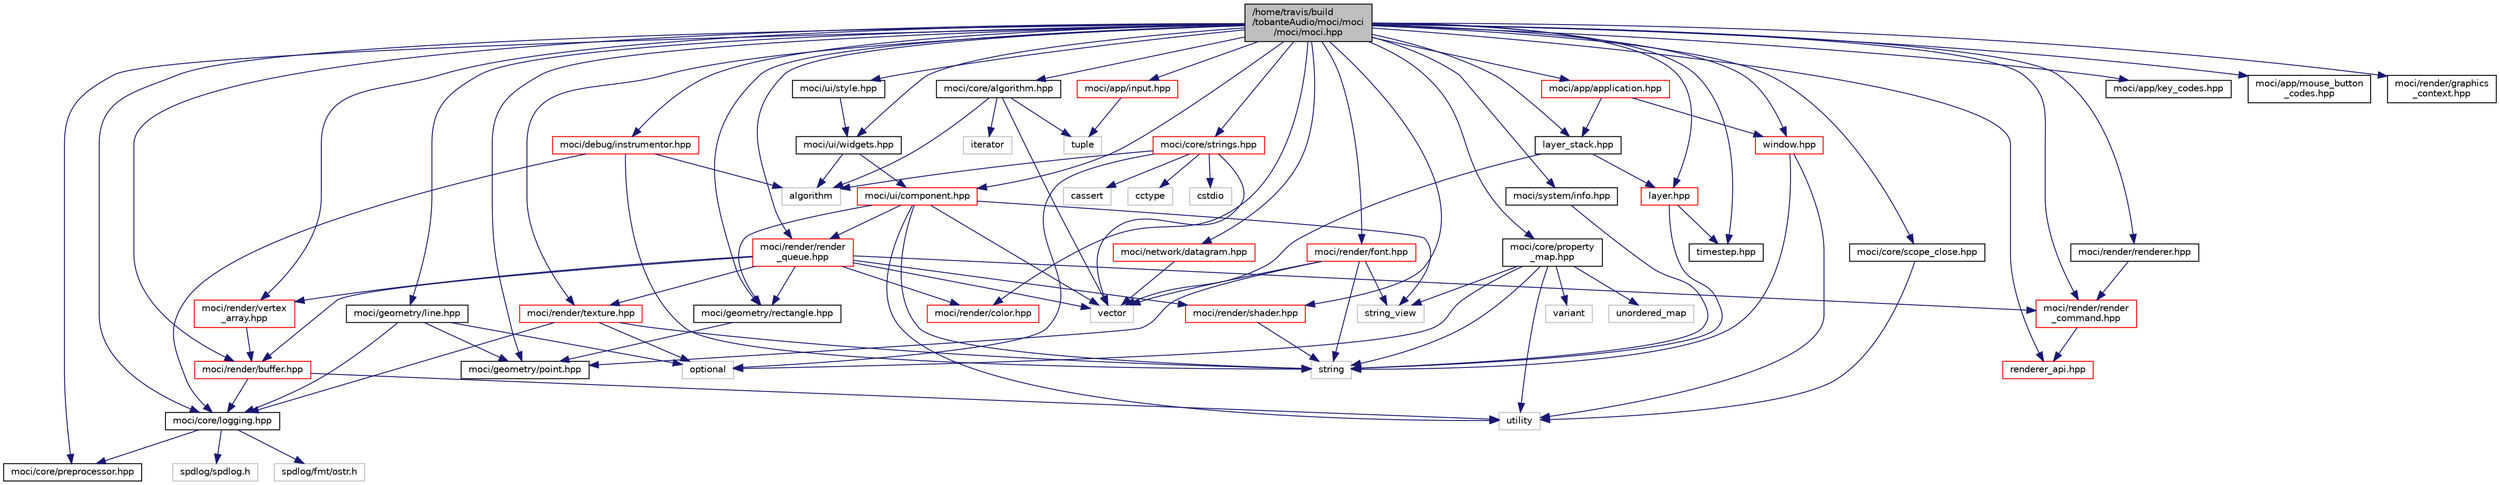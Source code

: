 digraph "/home/travis/build/tobanteAudio/moci/moci/moci/moci.hpp"
{
  edge [fontname="Helvetica",fontsize="10",labelfontname="Helvetica",labelfontsize="10"];
  node [fontname="Helvetica",fontsize="10",shape=record];
  Node0 [label="/home/travis/build\l/tobanteAudio/moci/moci\l/moci/moci.hpp",height=0.2,width=0.4,color="black", fillcolor="grey75", style="filled", fontcolor="black"];
  Node0 -> Node1 [color="midnightblue",fontsize="10",style="solid",fontname="Helvetica"];
  Node1 [label="moci/core/preprocessor.hpp",height=0.2,width=0.4,color="black", fillcolor="white", style="filled",URL="$preprocessor_8hpp.html"];
  Node0 -> Node2 [color="midnightblue",fontsize="10",style="solid",fontname="Helvetica"];
  Node2 [label="moci/core/algorithm.hpp",height=0.2,width=0.4,color="black", fillcolor="white", style="filled",URL="$algorithm_8hpp.html"];
  Node2 -> Node3 [color="midnightblue",fontsize="10",style="solid",fontname="Helvetica"];
  Node3 [label="algorithm",height=0.2,width=0.4,color="grey75", fillcolor="white", style="filled"];
  Node2 -> Node4 [color="midnightblue",fontsize="10",style="solid",fontname="Helvetica"];
  Node4 [label="iterator",height=0.2,width=0.4,color="grey75", fillcolor="white", style="filled"];
  Node2 -> Node5 [color="midnightblue",fontsize="10",style="solid",fontname="Helvetica"];
  Node5 [label="tuple",height=0.2,width=0.4,color="grey75", fillcolor="white", style="filled"];
  Node2 -> Node6 [color="midnightblue",fontsize="10",style="solid",fontname="Helvetica"];
  Node6 [label="vector",height=0.2,width=0.4,color="grey75", fillcolor="white", style="filled"];
  Node0 -> Node7 [color="midnightblue",fontsize="10",style="solid",fontname="Helvetica"];
  Node7 [label="moci/core/logging.hpp",height=0.2,width=0.4,color="black", fillcolor="white", style="filled",URL="$logging_8hpp.html"];
  Node7 -> Node1 [color="midnightblue",fontsize="10",style="solid",fontname="Helvetica"];
  Node7 -> Node8 [color="midnightblue",fontsize="10",style="solid",fontname="Helvetica"];
  Node8 [label="spdlog/fmt/ostr.h",height=0.2,width=0.4,color="grey75", fillcolor="white", style="filled"];
  Node7 -> Node9 [color="midnightblue",fontsize="10",style="solid",fontname="Helvetica"];
  Node9 [label="spdlog/spdlog.h",height=0.2,width=0.4,color="grey75", fillcolor="white", style="filled"];
  Node0 -> Node10 [color="midnightblue",fontsize="10",style="solid",fontname="Helvetica"];
  Node10 [label="moci/core/property\l_map.hpp",height=0.2,width=0.4,color="black", fillcolor="white", style="filled",URL="$property__map_8hpp.html"];
  Node10 -> Node11 [color="midnightblue",fontsize="10",style="solid",fontname="Helvetica"];
  Node11 [label="optional",height=0.2,width=0.4,color="grey75", fillcolor="white", style="filled"];
  Node10 -> Node12 [color="midnightblue",fontsize="10",style="solid",fontname="Helvetica"];
  Node12 [label="string",height=0.2,width=0.4,color="grey75", fillcolor="white", style="filled"];
  Node10 -> Node13 [color="midnightblue",fontsize="10",style="solid",fontname="Helvetica"];
  Node13 [label="string_view",height=0.2,width=0.4,color="grey75", fillcolor="white", style="filled"];
  Node10 -> Node14 [color="midnightblue",fontsize="10",style="solid",fontname="Helvetica"];
  Node14 [label="unordered_map",height=0.2,width=0.4,color="grey75", fillcolor="white", style="filled"];
  Node10 -> Node15 [color="midnightblue",fontsize="10",style="solid",fontname="Helvetica"];
  Node15 [label="utility",height=0.2,width=0.4,color="grey75", fillcolor="white", style="filled"];
  Node10 -> Node16 [color="midnightblue",fontsize="10",style="solid",fontname="Helvetica"];
  Node16 [label="variant",height=0.2,width=0.4,color="grey75", fillcolor="white", style="filled"];
  Node0 -> Node17 [color="midnightblue",fontsize="10",style="solid",fontname="Helvetica"];
  Node17 [label="moci/core/scope_close.hpp",height=0.2,width=0.4,color="black", fillcolor="white", style="filled",URL="$scope__close_8hpp.html"];
  Node17 -> Node15 [color="midnightblue",fontsize="10",style="solid",fontname="Helvetica"];
  Node0 -> Node18 [color="midnightblue",fontsize="10",style="solid",fontname="Helvetica"];
  Node18 [label="moci/core/strings.hpp",height=0.2,width=0.4,color="red", fillcolor="white", style="filled",URL="$strings_8hpp.html"];
  Node18 -> Node19 [color="midnightblue",fontsize="10",style="solid",fontname="Helvetica"];
  Node19 [label="cassert",height=0.2,width=0.4,color="grey75", fillcolor="white", style="filled"];
  Node18 -> Node20 [color="midnightblue",fontsize="10",style="solid",fontname="Helvetica"];
  Node20 [label="cctype",height=0.2,width=0.4,color="grey75", fillcolor="white", style="filled"];
  Node18 -> Node21 [color="midnightblue",fontsize="10",style="solid",fontname="Helvetica"];
  Node21 [label="cstdio",height=0.2,width=0.4,color="grey75", fillcolor="white", style="filled"];
  Node18 -> Node3 [color="midnightblue",fontsize="10",style="solid",fontname="Helvetica"];
  Node18 -> Node11 [color="midnightblue",fontsize="10",style="solid",fontname="Helvetica"];
  Node18 -> Node6 [color="midnightblue",fontsize="10",style="solid",fontname="Helvetica"];
  Node0 -> Node26 [color="midnightblue",fontsize="10",style="solid",fontname="Helvetica"];
  Node26 [label="moci/debug/instrumentor.hpp",height=0.2,width=0.4,color="red", fillcolor="white", style="filled",URL="$instrumentor_8hpp.html"];
  Node26 -> Node7 [color="midnightblue",fontsize="10",style="solid",fontname="Helvetica"];
  Node26 -> Node3 [color="midnightblue",fontsize="10",style="solid",fontname="Helvetica"];
  Node26 -> Node12 [color="midnightblue",fontsize="10",style="solid",fontname="Helvetica"];
  Node0 -> Node32 [color="midnightblue",fontsize="10",style="solid",fontname="Helvetica"];
  Node32 [label="moci/app/application.hpp",height=0.2,width=0.4,color="red", fillcolor="white", style="filled",URL="$application_8hpp.html"];
  Node32 -> Node35 [color="midnightblue",fontsize="10",style="solid",fontname="Helvetica"];
  Node35 [label="layer_stack.hpp",height=0.2,width=0.4,color="black", fillcolor="white", style="filled",URL="$layer__stack_8hpp.html"];
  Node35 -> Node36 [color="midnightblue",fontsize="10",style="solid",fontname="Helvetica"];
  Node36 [label="layer.hpp",height=0.2,width=0.4,color="red", fillcolor="white", style="filled",URL="$layer_8hpp.html"];
  Node36 -> Node37 [color="midnightblue",fontsize="10",style="solid",fontname="Helvetica"];
  Node37 [label="timestep.hpp",height=0.2,width=0.4,color="black", fillcolor="white", style="filled",URL="$timestep_8hpp.html"];
  Node36 -> Node12 [color="midnightblue",fontsize="10",style="solid",fontname="Helvetica"];
  Node35 -> Node6 [color="midnightblue",fontsize="10",style="solid",fontname="Helvetica"];
  Node32 -> Node38 [color="midnightblue",fontsize="10",style="solid",fontname="Helvetica"];
  Node38 [label="window.hpp",height=0.2,width=0.4,color="red", fillcolor="white", style="filled",URL="$window_8hpp.html"];
  Node38 -> Node12 [color="midnightblue",fontsize="10",style="solid",fontname="Helvetica"];
  Node38 -> Node15 [color="midnightblue",fontsize="10",style="solid",fontname="Helvetica"];
  Node0 -> Node48 [color="midnightblue",fontsize="10",style="solid",fontname="Helvetica"];
  Node48 [label="moci/app/input.hpp",height=0.2,width=0.4,color="red", fillcolor="white", style="filled",URL="$input_8hpp.html"];
  Node48 -> Node5 [color="midnightblue",fontsize="10",style="solid",fontname="Helvetica"];
  Node0 -> Node49 [color="midnightblue",fontsize="10",style="solid",fontname="Helvetica"];
  Node49 [label="moci/app/key_codes.hpp",height=0.2,width=0.4,color="black", fillcolor="white", style="filled",URL="$key__codes_8hpp.html"];
  Node0 -> Node36 [color="midnightblue",fontsize="10",style="solid",fontname="Helvetica"];
  Node0 -> Node35 [color="midnightblue",fontsize="10",style="solid",fontname="Helvetica"];
  Node0 -> Node50 [color="midnightblue",fontsize="10",style="solid",fontname="Helvetica"];
  Node50 [label="moci/app/mouse_button\l_codes.hpp",height=0.2,width=0.4,color="black", fillcolor="white", style="filled",URL="$mouse__button__codes_8hpp.html"];
  Node0 -> Node37 [color="midnightblue",fontsize="10",style="solid",fontname="Helvetica"];
  Node0 -> Node38 [color="midnightblue",fontsize="10",style="solid",fontname="Helvetica"];
  Node0 -> Node51 [color="midnightblue",fontsize="10",style="solid",fontname="Helvetica"];
  Node51 [label="moci/geometry/line.hpp",height=0.2,width=0.4,color="black", fillcolor="white", style="filled",URL="$line_8hpp.html"];
  Node51 -> Node7 [color="midnightblue",fontsize="10",style="solid",fontname="Helvetica"];
  Node51 -> Node52 [color="midnightblue",fontsize="10",style="solid",fontname="Helvetica"];
  Node52 [label="moci/geometry/point.hpp",height=0.2,width=0.4,color="black", fillcolor="white", style="filled",URL="$point_8hpp.html"];
  Node51 -> Node11 [color="midnightblue",fontsize="10",style="solid",fontname="Helvetica"];
  Node0 -> Node52 [color="midnightblue",fontsize="10",style="solid",fontname="Helvetica"];
  Node0 -> Node53 [color="midnightblue",fontsize="10",style="solid",fontname="Helvetica"];
  Node53 [label="moci/geometry/rectangle.hpp",height=0.2,width=0.4,color="black", fillcolor="white", style="filled",URL="$rectangle_8hpp.html"];
  Node53 -> Node52 [color="midnightblue",fontsize="10",style="solid",fontname="Helvetica"];
  Node0 -> Node54 [color="midnightblue",fontsize="10",style="solid",fontname="Helvetica"];
  Node54 [label="moci/network/datagram.hpp",height=0.2,width=0.4,color="red", fillcolor="white", style="filled",URL="$datagram_8hpp.html"];
  Node54 -> Node6 [color="midnightblue",fontsize="10",style="solid",fontname="Helvetica"];
  Node0 -> Node57 [color="midnightblue",fontsize="10",style="solid",fontname="Helvetica"];
  Node57 [label="moci/render/buffer.hpp",height=0.2,width=0.4,color="red", fillcolor="white", style="filled",URL="$buffer_8hpp.html"];
  Node57 -> Node7 [color="midnightblue",fontsize="10",style="solid",fontname="Helvetica"];
  Node57 -> Node15 [color="midnightblue",fontsize="10",style="solid",fontname="Helvetica"];
  Node0 -> Node60 [color="midnightblue",fontsize="10",style="solid",fontname="Helvetica"];
  Node60 [label="moci/render/color.hpp",height=0.2,width=0.4,color="red", fillcolor="white", style="filled",URL="$color_8hpp.html"];
  Node0 -> Node62 [color="midnightblue",fontsize="10",style="solid",fontname="Helvetica"];
  Node62 [label="moci/render/font.hpp",height=0.2,width=0.4,color="red", fillcolor="white", style="filled",URL="$font_8hpp.html"];
  Node62 -> Node52 [color="midnightblue",fontsize="10",style="solid",fontname="Helvetica"];
  Node62 -> Node12 [color="midnightblue",fontsize="10",style="solid",fontname="Helvetica"];
  Node62 -> Node13 [color="midnightblue",fontsize="10",style="solid",fontname="Helvetica"];
  Node62 -> Node6 [color="midnightblue",fontsize="10",style="solid",fontname="Helvetica"];
  Node0 -> Node64 [color="midnightblue",fontsize="10",style="solid",fontname="Helvetica"];
  Node64 [label="moci/render/graphics\l_context.hpp",height=0.2,width=0.4,color="black", fillcolor="white", style="filled",URL="$graphics__context_8hpp.html"];
  Node0 -> Node65 [color="midnightblue",fontsize="10",style="solid",fontname="Helvetica"];
  Node65 [label="moci/render/render\l_command.hpp",height=0.2,width=0.4,color="red", fillcolor="white", style="filled",URL="$render__command_8hpp.html"];
  Node65 -> Node66 [color="midnightblue",fontsize="10",style="solid",fontname="Helvetica"];
  Node66 [label="renderer_api.hpp",height=0.2,width=0.4,color="red", fillcolor="white", style="filled",URL="$renderer__api_8hpp.html"];
  Node0 -> Node67 [color="midnightblue",fontsize="10",style="solid",fontname="Helvetica"];
  Node67 [label="moci/render/render\l_queue.hpp",height=0.2,width=0.4,color="red", fillcolor="white", style="filled",URL="$render__queue_8hpp.html"];
  Node67 -> Node53 [color="midnightblue",fontsize="10",style="solid",fontname="Helvetica"];
  Node67 -> Node57 [color="midnightblue",fontsize="10",style="solid",fontname="Helvetica"];
  Node67 -> Node60 [color="midnightblue",fontsize="10",style="solid",fontname="Helvetica"];
  Node67 -> Node65 [color="midnightblue",fontsize="10",style="solid",fontname="Helvetica"];
  Node67 -> Node68 [color="midnightblue",fontsize="10",style="solid",fontname="Helvetica"];
  Node68 [label="moci/render/shader.hpp",height=0.2,width=0.4,color="red", fillcolor="white", style="filled",URL="$shader_8hpp.html"];
  Node68 -> Node12 [color="midnightblue",fontsize="10",style="solid",fontname="Helvetica"];
  Node67 -> Node69 [color="midnightblue",fontsize="10",style="solid",fontname="Helvetica"];
  Node69 [label="moci/render/texture.hpp",height=0.2,width=0.4,color="red", fillcolor="white", style="filled",URL="$texture_8hpp.html"];
  Node69 -> Node7 [color="midnightblue",fontsize="10",style="solid",fontname="Helvetica"];
  Node69 -> Node11 [color="midnightblue",fontsize="10",style="solid",fontname="Helvetica"];
  Node69 -> Node12 [color="midnightblue",fontsize="10",style="solid",fontname="Helvetica"];
  Node67 -> Node70 [color="midnightblue",fontsize="10",style="solid",fontname="Helvetica"];
  Node70 [label="moci/render/vertex\l_array.hpp",height=0.2,width=0.4,color="red", fillcolor="white", style="filled",URL="$vertex__array_8hpp.html"];
  Node70 -> Node57 [color="midnightblue",fontsize="10",style="solid",fontname="Helvetica"];
  Node67 -> Node6 [color="midnightblue",fontsize="10",style="solid",fontname="Helvetica"];
  Node0 -> Node71 [color="midnightblue",fontsize="10",style="solid",fontname="Helvetica"];
  Node71 [label="moci/render/renderer.hpp",height=0.2,width=0.4,color="black", fillcolor="white", style="filled",URL="$renderer_8hpp.html"];
  Node71 -> Node65 [color="midnightblue",fontsize="10",style="solid",fontname="Helvetica"];
  Node0 -> Node66 [color="midnightblue",fontsize="10",style="solid",fontname="Helvetica"];
  Node0 -> Node68 [color="midnightblue",fontsize="10",style="solid",fontname="Helvetica"];
  Node0 -> Node69 [color="midnightblue",fontsize="10",style="solid",fontname="Helvetica"];
  Node0 -> Node70 [color="midnightblue",fontsize="10",style="solid",fontname="Helvetica"];
  Node0 -> Node72 [color="midnightblue",fontsize="10",style="solid",fontname="Helvetica"];
  Node72 [label="moci/ui/component.hpp",height=0.2,width=0.4,color="red", fillcolor="white", style="filled",URL="$component_8hpp.html"];
  Node72 -> Node53 [color="midnightblue",fontsize="10",style="solid",fontname="Helvetica"];
  Node72 -> Node67 [color="midnightblue",fontsize="10",style="solid",fontname="Helvetica"];
  Node72 -> Node12 [color="midnightblue",fontsize="10",style="solid",fontname="Helvetica"];
  Node72 -> Node13 [color="midnightblue",fontsize="10",style="solid",fontname="Helvetica"];
  Node72 -> Node15 [color="midnightblue",fontsize="10",style="solid",fontname="Helvetica"];
  Node72 -> Node6 [color="midnightblue",fontsize="10",style="solid",fontname="Helvetica"];
  Node0 -> Node73 [color="midnightblue",fontsize="10",style="solid",fontname="Helvetica"];
  Node73 [label="moci/ui/style.hpp",height=0.2,width=0.4,color="black", fillcolor="white", style="filled",URL="$style_8hpp.html"];
  Node73 -> Node74 [color="midnightblue",fontsize="10",style="solid",fontname="Helvetica"];
  Node74 [label="moci/ui/widgets.hpp",height=0.2,width=0.4,color="black", fillcolor="white", style="filled",URL="$widgets_8hpp.html"];
  Node74 -> Node72 [color="midnightblue",fontsize="10",style="solid",fontname="Helvetica"];
  Node74 -> Node3 [color="midnightblue",fontsize="10",style="solid",fontname="Helvetica"];
  Node0 -> Node74 [color="midnightblue",fontsize="10",style="solid",fontname="Helvetica"];
  Node0 -> Node75 [color="midnightblue",fontsize="10",style="solid",fontname="Helvetica"];
  Node75 [label="moci/system/info.hpp",height=0.2,width=0.4,color="black", fillcolor="white", style="filled",URL="$info_8hpp.html"];
  Node75 -> Node12 [color="midnightblue",fontsize="10",style="solid",fontname="Helvetica"];
}
